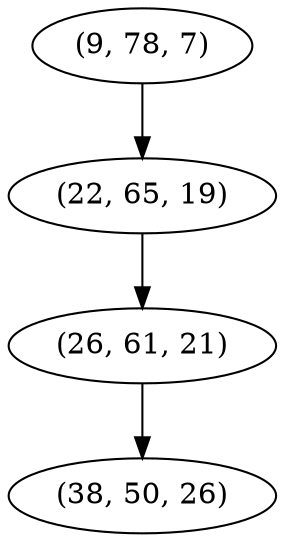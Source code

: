 digraph tree {
    "(9, 78, 7)";
    "(22, 65, 19)";
    "(26, 61, 21)";
    "(38, 50, 26)";
    "(9, 78, 7)" -> "(22, 65, 19)";
    "(22, 65, 19)" -> "(26, 61, 21)";
    "(26, 61, 21)" -> "(38, 50, 26)";
}
